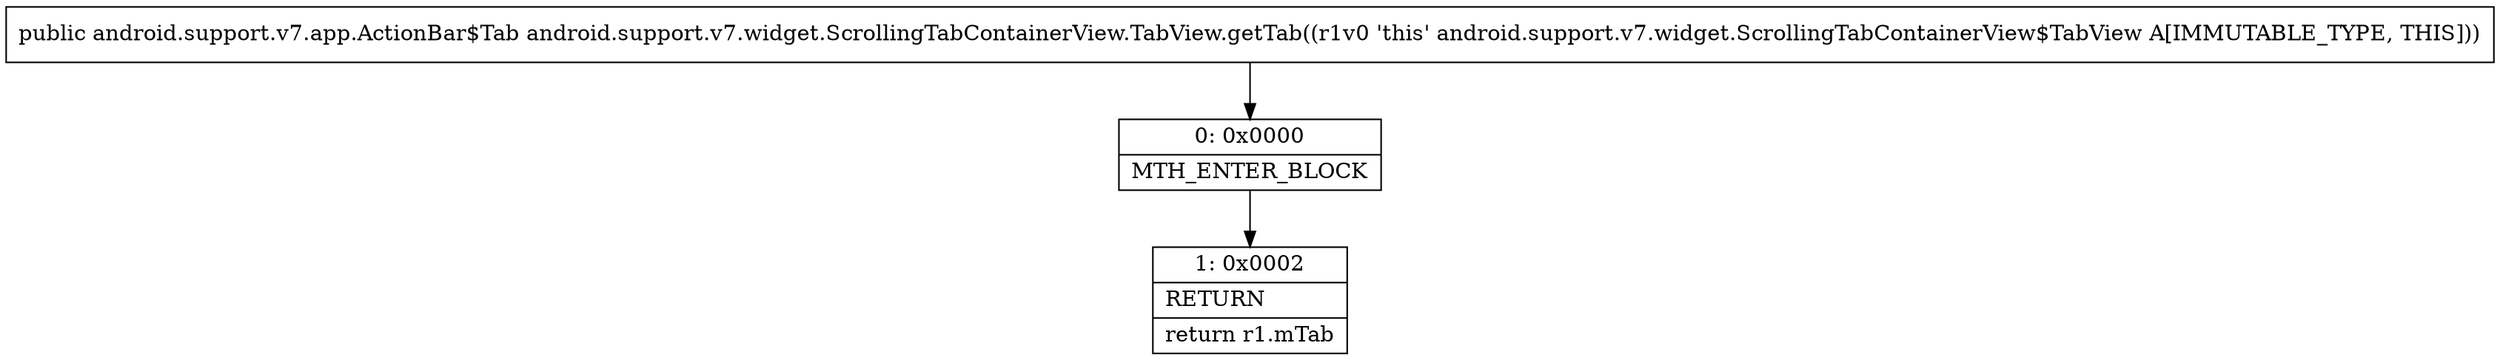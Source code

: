 digraph "CFG forandroid.support.v7.widget.ScrollingTabContainerView.TabView.getTab()Landroid\/support\/v7\/app\/ActionBar$Tab;" {
Node_0 [shape=record,label="{0\:\ 0x0000|MTH_ENTER_BLOCK\l}"];
Node_1 [shape=record,label="{1\:\ 0x0002|RETURN\l|return r1.mTab\l}"];
MethodNode[shape=record,label="{public android.support.v7.app.ActionBar$Tab android.support.v7.widget.ScrollingTabContainerView.TabView.getTab((r1v0 'this' android.support.v7.widget.ScrollingTabContainerView$TabView A[IMMUTABLE_TYPE, THIS])) }"];
MethodNode -> Node_0;
Node_0 -> Node_1;
}

